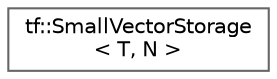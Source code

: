 digraph "类继承关系图"
{
 // LATEX_PDF_SIZE
  bgcolor="transparent";
  edge [fontname=Helvetica,fontsize=10,labelfontname=Helvetica,labelfontsize=10];
  node [fontname=Helvetica,fontsize=10,shape=box,height=0.2,width=0.4];
  rankdir="LR";
  Node0 [id="Node000000",label="tf::SmallVectorStorage\l\< T, N \>",height=0.2,width=0.4,color="grey40", fillcolor="white", style="filled",URL="$structtf_1_1_small_vector_storage.html",tooltip=" "];
}
